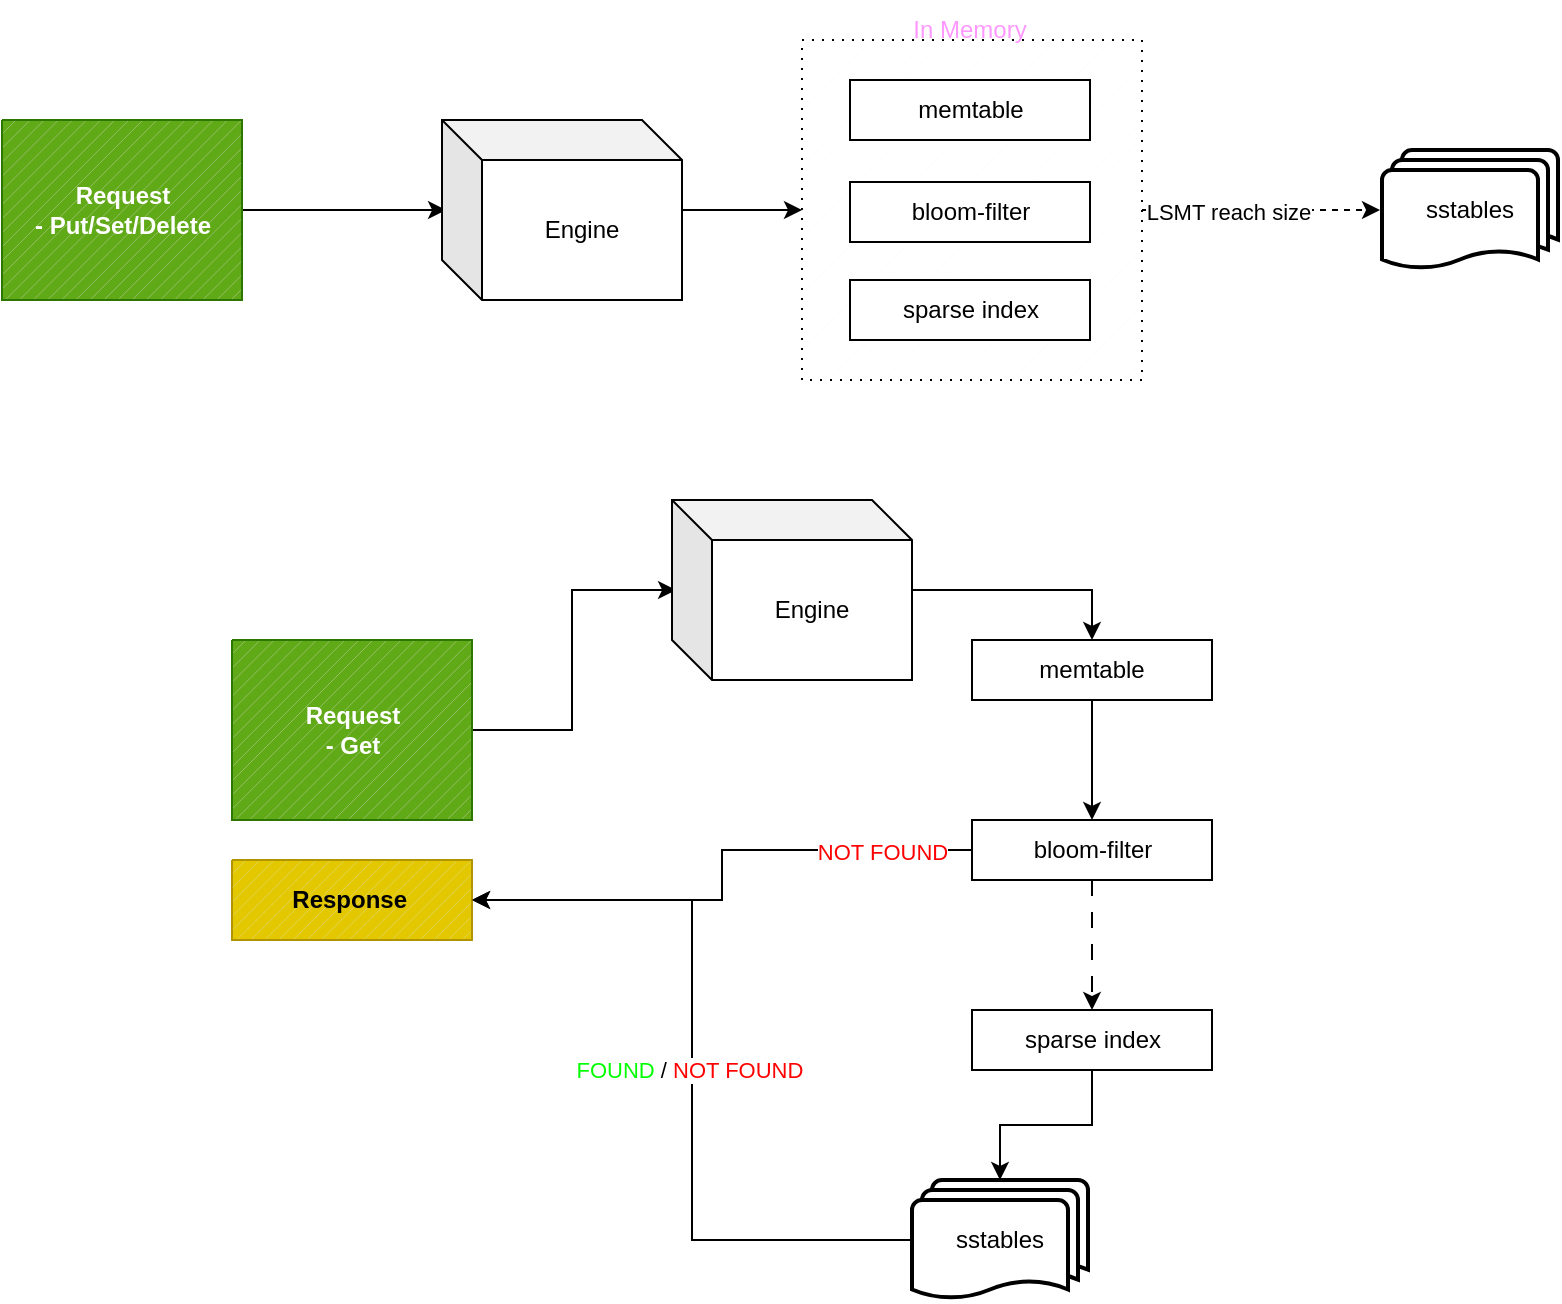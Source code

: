 <mxfile version="21.5.1" type="device">
  <diagram name="Page-1" id="3ZNBK_6udXq8-aQKc5NF">
    <mxGraphModel dx="1194" dy="674" grid="1" gridSize="10" guides="1" tooltips="1" connect="1" arrows="1" fold="1" page="1" pageScale="1" pageWidth="827" pageHeight="1169" math="0" shadow="0">
      <root>
        <mxCell id="0" />
        <mxCell id="1" parent="0" />
        <mxCell id="HktPtad1RoYpuFZ_xDtu-6" style="edgeStyle=orthogonalEdgeStyle;rounded=0;orthogonalLoop=1;jettySize=auto;html=1;entryX=0.017;entryY=0.5;entryDx=0;entryDy=0;entryPerimeter=0;" parent="1" source="HktPtad1RoYpuFZ_xDtu-1" target="HktPtad1RoYpuFZ_xDtu-4" edge="1">
          <mxGeometry relative="1" as="geometry" />
        </mxCell>
        <mxCell id="HktPtad1RoYpuFZ_xDtu-1" value="&lt;b&gt;Request&lt;br&gt;&amp;nbsp;- Put/Set/Delete&amp;nbsp;&lt;br&gt;&lt;/b&gt;" style="verticalLabelPosition=middle;verticalAlign=middle;html=1;shape=mxgraph.basic.patternFillRect;fillStyle=diag;step=5;fillStrokeWidth=0.2;fillStrokeColor=#dddddd;labelPosition=center;align=center;fillColor=#60a917;strokeColor=#2D7600;fontColor=#ffffff;" parent="1" vertex="1">
          <mxGeometry x="25" y="170" width="120" height="90" as="geometry" />
        </mxCell>
        <mxCell id="HktPtad1RoYpuFZ_xDtu-19" style="edgeStyle=orthogonalEdgeStyle;rounded=0;orthogonalLoop=1;jettySize=auto;html=1;entryX=0;entryY=0.5;entryDx=0;entryDy=0;entryPerimeter=0;" parent="1" source="HktPtad1RoYpuFZ_xDtu-4" target="HktPtad1RoYpuFZ_xDtu-18" edge="1">
          <mxGeometry relative="1" as="geometry" />
        </mxCell>
        <mxCell id="HktPtad1RoYpuFZ_xDtu-4" value="Engine" style="shape=cube;whiteSpace=wrap;html=1;boundedLbl=1;backgroundOutline=1;darkOpacity=0.05;darkOpacity2=0.1;" parent="1" vertex="1">
          <mxGeometry x="245" y="170" width="120" height="90" as="geometry" />
        </mxCell>
        <mxCell id="HktPtad1RoYpuFZ_xDtu-20" style="edgeStyle=orthogonalEdgeStyle;rounded=0;orthogonalLoop=1;jettySize=auto;html=1;dashed=1;entryX=0;entryY=0.5;entryDx=0;entryDy=0;entryPerimeter=0;" parent="1" edge="1">
          <mxGeometry relative="1" as="geometry">
            <mxPoint x="714" y="215" as="targetPoint" />
            <mxPoint x="594" y="215" as="sourcePoint" />
          </mxGeometry>
        </mxCell>
        <mxCell id="HktPtad1RoYpuFZ_xDtu-25" value="LSMT reach size" style="edgeLabel;html=1;align=center;verticalAlign=middle;resizable=0;points=[];" parent="HktPtad1RoYpuFZ_xDtu-20" vertex="1" connectable="0">
          <mxGeometry x="-0.271" y="-1" relative="1" as="geometry">
            <mxPoint as="offset" />
          </mxGeometry>
        </mxCell>
        <mxCell id="HktPtad1RoYpuFZ_xDtu-18" value="" style="verticalLabelPosition=bottom;verticalAlign=top;html=1;shape=mxgraph.basic.patternFillRect;fillStyle=diag;step=5;fillStrokeWidth=0.2;fillStrokeColor=#dddddd;fillColor=default;gradientColor=none;dashed=1;dashPattern=1 4;fontColor=#FF99FF;labelBorderColor=#FF99FF;" parent="1" vertex="1">
          <mxGeometry x="425" y="130" width="170" height="170" as="geometry" />
        </mxCell>
        <mxCell id="HktPtad1RoYpuFZ_xDtu-7" value="memtable" style="verticalLabelPosition=middle;verticalAlign=middle;html=1;shape=mxgraph.basic.rect;fillColor2=none;strokeWidth=1;size=20;indent=5;labelPosition=center;align=center;" parent="1" vertex="1">
          <mxGeometry x="449" y="150" width="120" height="30" as="geometry" />
        </mxCell>
        <mxCell id="HktPtad1RoYpuFZ_xDtu-13" value="bloom-filter" style="verticalLabelPosition=middle;verticalAlign=middle;html=1;shape=mxgraph.basic.rect;fillColor2=none;strokeWidth=1;size=14.5;indent=5;labelPosition=center;align=center;" parent="1" vertex="1">
          <mxGeometry x="449" y="201" width="120" height="30" as="geometry" />
        </mxCell>
        <mxCell id="HktPtad1RoYpuFZ_xDtu-17" value="sparse index" style="verticalLabelPosition=middle;verticalAlign=middle;html=1;shape=mxgraph.basic.rect;fillColor2=none;strokeWidth=1;size=14.5;indent=5;labelPosition=center;align=center;" parent="1" vertex="1">
          <mxGeometry x="449" y="250" width="120" height="30" as="geometry" />
        </mxCell>
        <mxCell id="HktPtad1RoYpuFZ_xDtu-21" value="sstables" style="strokeWidth=2;html=1;shape=mxgraph.flowchart.multi-document;whiteSpace=wrap;" parent="1" vertex="1">
          <mxGeometry x="715" y="185" width="88" height="60" as="geometry" />
        </mxCell>
        <mxCell id="HktPtad1RoYpuFZ_xDtu-22" style="edgeStyle=orthogonalEdgeStyle;rounded=0;orthogonalLoop=1;jettySize=auto;html=1;entryX=0.017;entryY=0.5;entryDx=0;entryDy=0;entryPerimeter=0;" parent="1" source="HktPtad1RoYpuFZ_xDtu-23" target="HktPtad1RoYpuFZ_xDtu-24" edge="1">
          <mxGeometry relative="1" as="geometry" />
        </mxCell>
        <mxCell id="HktPtad1RoYpuFZ_xDtu-23" value="&lt;b&gt;Request&lt;br&gt;&amp;nbsp;- Get&amp;nbsp;&lt;br&gt;&lt;/b&gt;" style="verticalLabelPosition=middle;verticalAlign=middle;html=1;shape=mxgraph.basic.patternFillRect;fillStyle=diag;step=5;fillStrokeWidth=0.2;fillStrokeColor=#dddddd;labelPosition=center;align=center;fillColor=#60a917;strokeColor=#2D7600;fontColor=#ffffff;" parent="1" vertex="1">
          <mxGeometry x="140" y="430" width="120" height="90" as="geometry" />
        </mxCell>
        <mxCell id="chFAxqiLB6vOHEWAadxz-6" style="edgeStyle=orthogonalEdgeStyle;rounded=0;orthogonalLoop=1;jettySize=auto;html=1;entryX=0.5;entryY=0;entryDx=0;entryDy=0;" edge="1" parent="1" source="HktPtad1RoYpuFZ_xDtu-24" target="chFAxqiLB6vOHEWAadxz-5">
          <mxGeometry relative="1" as="geometry" />
        </mxCell>
        <mxCell id="HktPtad1RoYpuFZ_xDtu-24" value="Engine" style="shape=cube;whiteSpace=wrap;html=1;boundedLbl=1;backgroundOutline=1;darkOpacity=0.05;darkOpacity2=0.1;" parent="1" vertex="1">
          <mxGeometry x="360" y="360" width="120" height="90" as="geometry" />
        </mxCell>
        <mxCell id="HktPtad1RoYpuFZ_xDtu-31" style="edgeStyle=orthogonalEdgeStyle;rounded=0;orthogonalLoop=1;jettySize=auto;html=1;entryX=1;entryY=0.5;entryDx=0;entryDy=0;entryPerimeter=0;" parent="1" source="HktPtad1RoYpuFZ_xDtu-26" target="HktPtad1RoYpuFZ_xDtu-30" edge="1">
          <mxGeometry relative="1" as="geometry" />
        </mxCell>
        <mxCell id="HktPtad1RoYpuFZ_xDtu-32" value="&lt;font color=&quot;#ff0000&quot;&gt;NOT FOUND&lt;/font&gt;" style="edgeLabel;html=1;align=center;verticalAlign=middle;resizable=0;points=[];" parent="HktPtad1RoYpuFZ_xDtu-31" vertex="1" connectable="0">
          <mxGeometry x="-0.674" y="1" relative="1" as="geometry">
            <mxPoint as="offset" />
          </mxGeometry>
        </mxCell>
        <mxCell id="HktPtad1RoYpuFZ_xDtu-35" style="edgeStyle=orthogonalEdgeStyle;rounded=0;orthogonalLoop=1;jettySize=auto;html=1;dashed=1;dashPattern=8 8;" parent="1" source="HktPtad1RoYpuFZ_xDtu-26" target="HktPtad1RoYpuFZ_xDtu-34" edge="1">
          <mxGeometry relative="1" as="geometry" />
        </mxCell>
        <mxCell id="HktPtad1RoYpuFZ_xDtu-26" value="bloom-filter" style="verticalLabelPosition=middle;verticalAlign=middle;html=1;shape=mxgraph.basic.rect;fillColor2=none;strokeWidth=1;size=14.5;indent=5;labelPosition=center;align=center;" parent="1" vertex="1">
          <mxGeometry x="510" y="520" width="120" height="30" as="geometry" />
        </mxCell>
        <mxCell id="HktPtad1RoYpuFZ_xDtu-30" value="&lt;b&gt;Response&amp;nbsp;&lt;br&gt;&lt;/b&gt;" style="verticalLabelPosition=middle;verticalAlign=middle;html=1;shape=mxgraph.basic.patternFillRect;fillStyle=diag;step=5;fillStrokeWidth=0.2;fillStrokeColor=#dddddd;labelPosition=center;align=center;fillColor=#e3c800;strokeColor=#B09500;fontColor=#000000;" parent="1" vertex="1">
          <mxGeometry x="140" y="540" width="120" height="40" as="geometry" />
        </mxCell>
        <mxCell id="HktPtad1RoYpuFZ_xDtu-37" style="edgeStyle=orthogonalEdgeStyle;rounded=0;orthogonalLoop=1;jettySize=auto;html=1;entryX=0.5;entryY=0;entryDx=0;entryDy=0;entryPerimeter=0;" parent="1" source="HktPtad1RoYpuFZ_xDtu-34" target="HktPtad1RoYpuFZ_xDtu-36" edge="1">
          <mxGeometry relative="1" as="geometry" />
        </mxCell>
        <mxCell id="HktPtad1RoYpuFZ_xDtu-34" value="sparse index" style="verticalLabelPosition=middle;verticalAlign=middle;html=1;shape=mxgraph.basic.rect;fillColor2=none;strokeWidth=1;size=14.5;indent=5;labelPosition=center;align=center;" parent="1" vertex="1">
          <mxGeometry x="510" y="615" width="120" height="30" as="geometry" />
        </mxCell>
        <mxCell id="HktPtad1RoYpuFZ_xDtu-38" value="&lt;font color=&quot;#00ff00&quot;&gt;FOUND&lt;/font&gt; / &lt;font color=&quot;#ff0000&quot;&gt;NOT FOUND&lt;/font&gt;&amp;nbsp;" style="edgeStyle=orthogonalEdgeStyle;rounded=0;orthogonalLoop=1;jettySize=auto;html=1;entryX=1;entryY=0.5;entryDx=0;entryDy=0;entryPerimeter=0;" parent="1" source="HktPtad1RoYpuFZ_xDtu-36" target="HktPtad1RoYpuFZ_xDtu-30" edge="1">
          <mxGeometry relative="1" as="geometry" />
        </mxCell>
        <mxCell id="HktPtad1RoYpuFZ_xDtu-36" value="sstables" style="strokeWidth=2;html=1;shape=mxgraph.flowchart.multi-document;whiteSpace=wrap;" parent="1" vertex="1">
          <mxGeometry x="480" y="700" width="88" height="60" as="geometry" />
        </mxCell>
        <mxCell id="5" value="In Memory" style="text;html=1;align=center;verticalAlign=middle;whiteSpace=wrap;rounded=0;dashed=1;dashPattern=1 4;fontColor=#FF99FF;" parent="1" vertex="1">
          <mxGeometry x="479" y="110" width="60" height="30" as="geometry" />
        </mxCell>
        <mxCell id="chFAxqiLB6vOHEWAadxz-7" style="edgeStyle=orthogonalEdgeStyle;rounded=0;orthogonalLoop=1;jettySize=auto;html=1;" edge="1" parent="1" source="chFAxqiLB6vOHEWAadxz-5" target="HktPtad1RoYpuFZ_xDtu-26">
          <mxGeometry relative="1" as="geometry" />
        </mxCell>
        <mxCell id="chFAxqiLB6vOHEWAadxz-5" value="memtable" style="rounded=0;whiteSpace=wrap;html=1;" vertex="1" parent="1">
          <mxGeometry x="510" y="430" width="120" height="30" as="geometry" />
        </mxCell>
      </root>
    </mxGraphModel>
  </diagram>
</mxfile>
